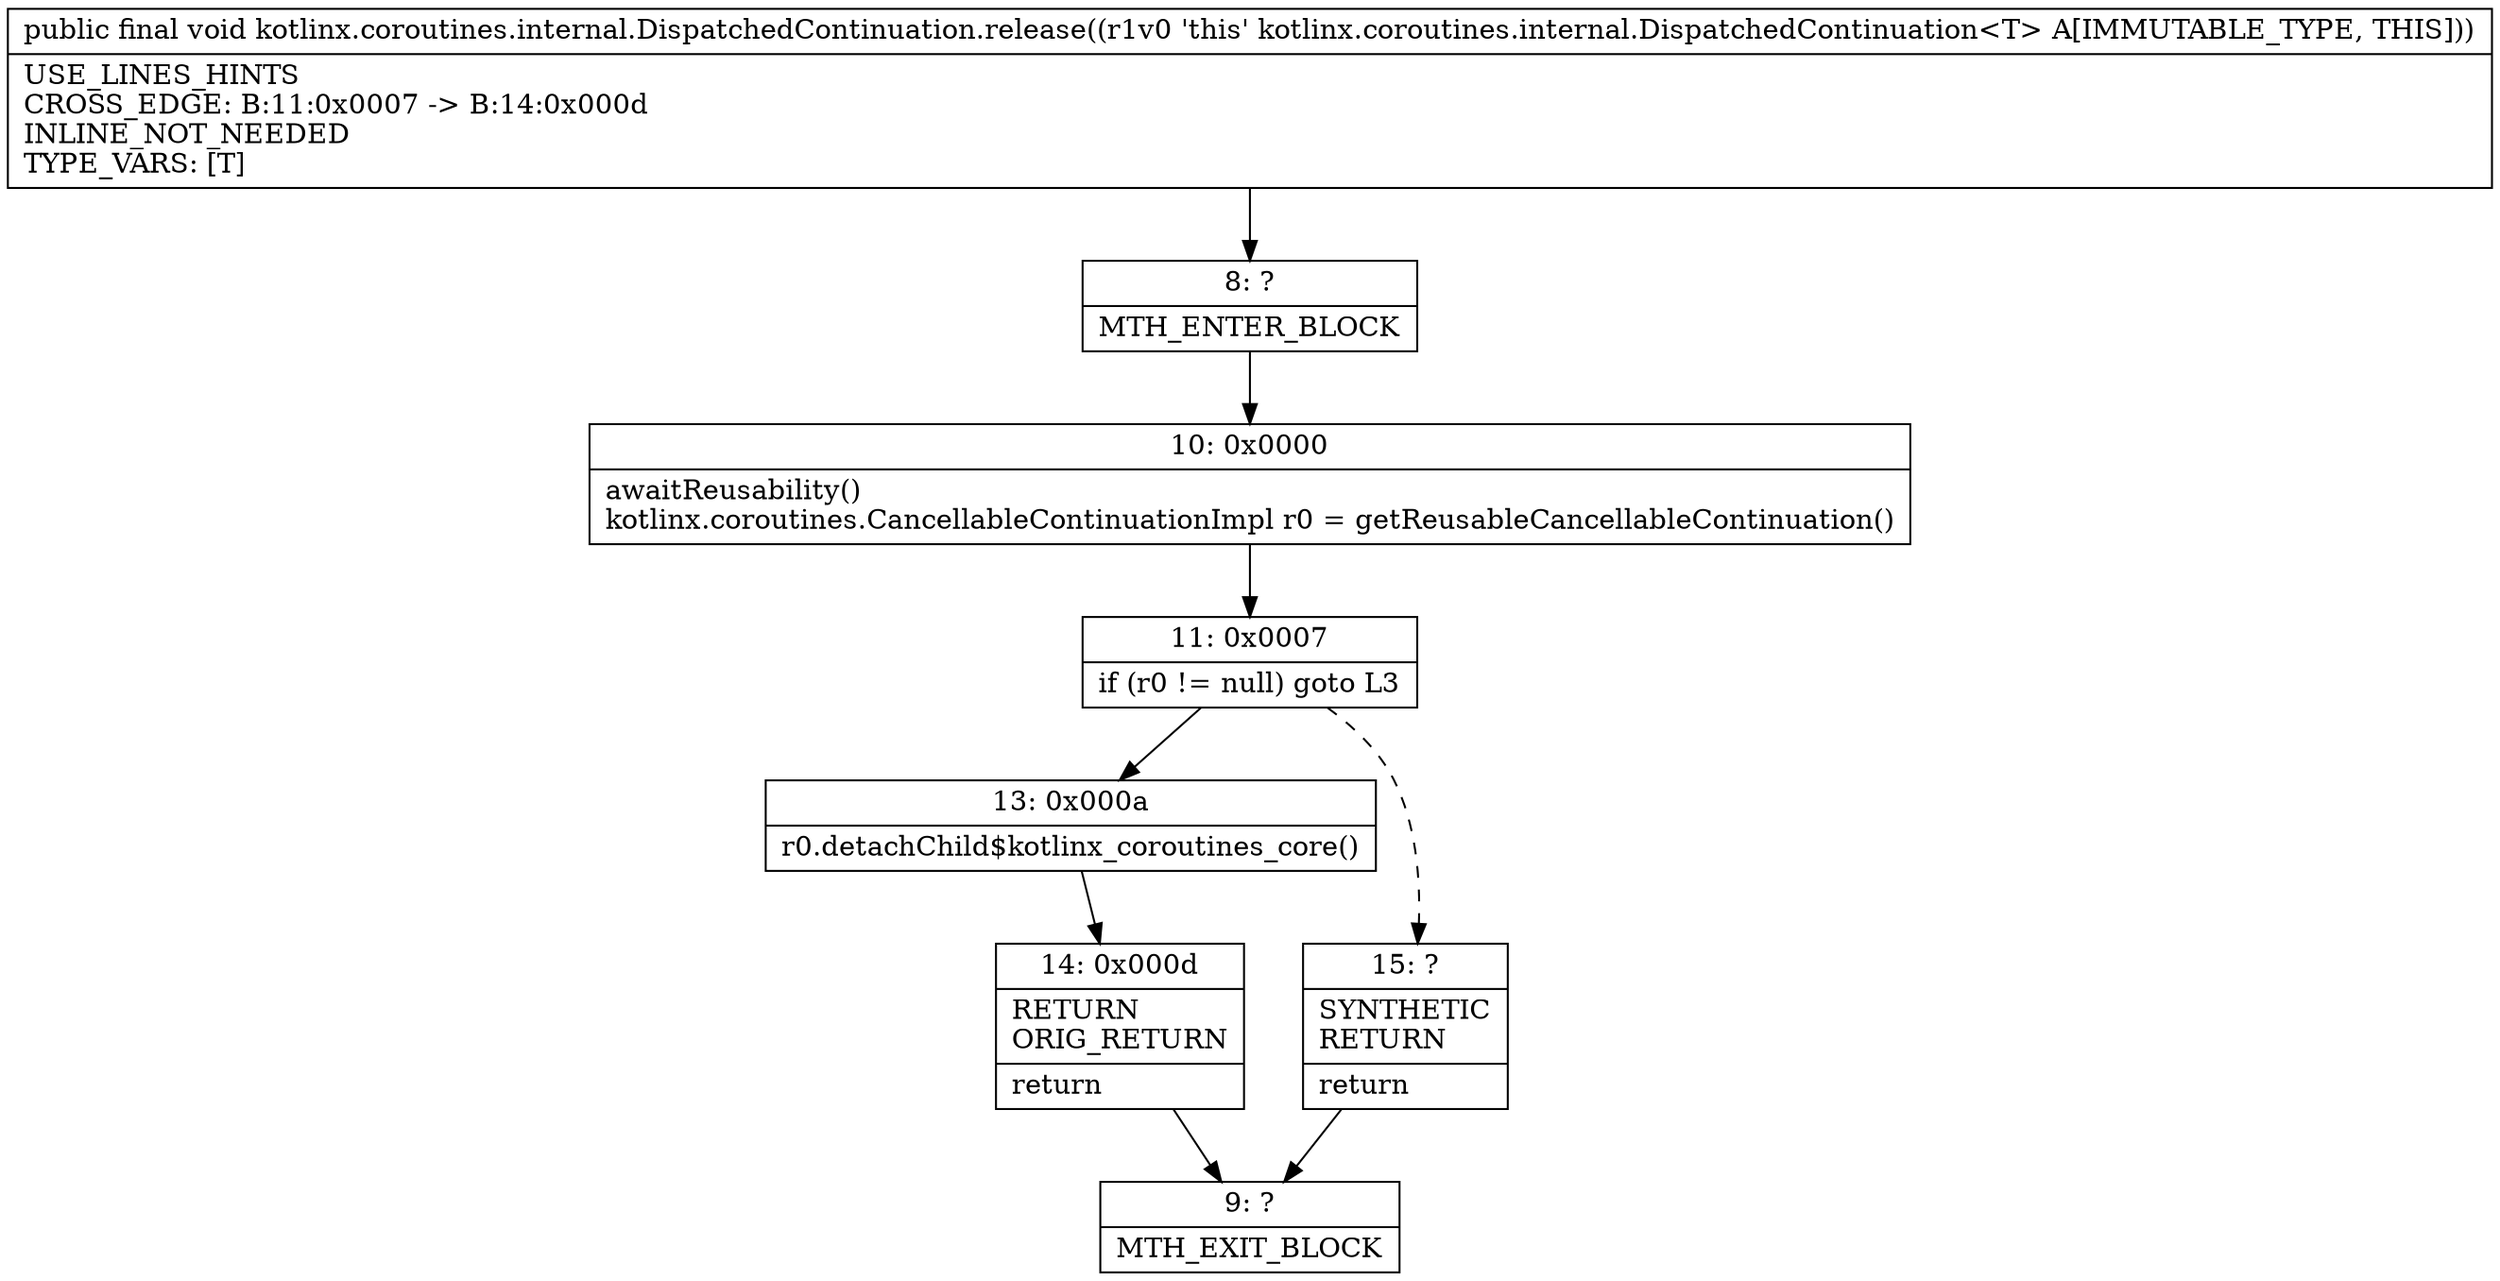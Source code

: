 digraph "CFG forkotlinx.coroutines.internal.DispatchedContinuation.release()V" {
Node_8 [shape=record,label="{8\:\ ?|MTH_ENTER_BLOCK\l}"];
Node_10 [shape=record,label="{10\:\ 0x0000|awaitReusability()\lkotlinx.coroutines.CancellableContinuationImpl r0 = getReusableCancellableContinuation()\l}"];
Node_11 [shape=record,label="{11\:\ 0x0007|if (r0 != null) goto L3\l}"];
Node_13 [shape=record,label="{13\:\ 0x000a|r0.detachChild$kotlinx_coroutines_core()\l}"];
Node_14 [shape=record,label="{14\:\ 0x000d|RETURN\lORIG_RETURN\l|return\l}"];
Node_9 [shape=record,label="{9\:\ ?|MTH_EXIT_BLOCK\l}"];
Node_15 [shape=record,label="{15\:\ ?|SYNTHETIC\lRETURN\l|return\l}"];
MethodNode[shape=record,label="{public final void kotlinx.coroutines.internal.DispatchedContinuation.release((r1v0 'this' kotlinx.coroutines.internal.DispatchedContinuation\<T\> A[IMMUTABLE_TYPE, THIS]))  | USE_LINES_HINTS\lCROSS_EDGE: B:11:0x0007 \-\> B:14:0x000d\lINLINE_NOT_NEEDED\lTYPE_VARS: [T]\l}"];
MethodNode -> Node_8;Node_8 -> Node_10;
Node_10 -> Node_11;
Node_11 -> Node_13;
Node_11 -> Node_15[style=dashed];
Node_13 -> Node_14;
Node_14 -> Node_9;
Node_15 -> Node_9;
}

